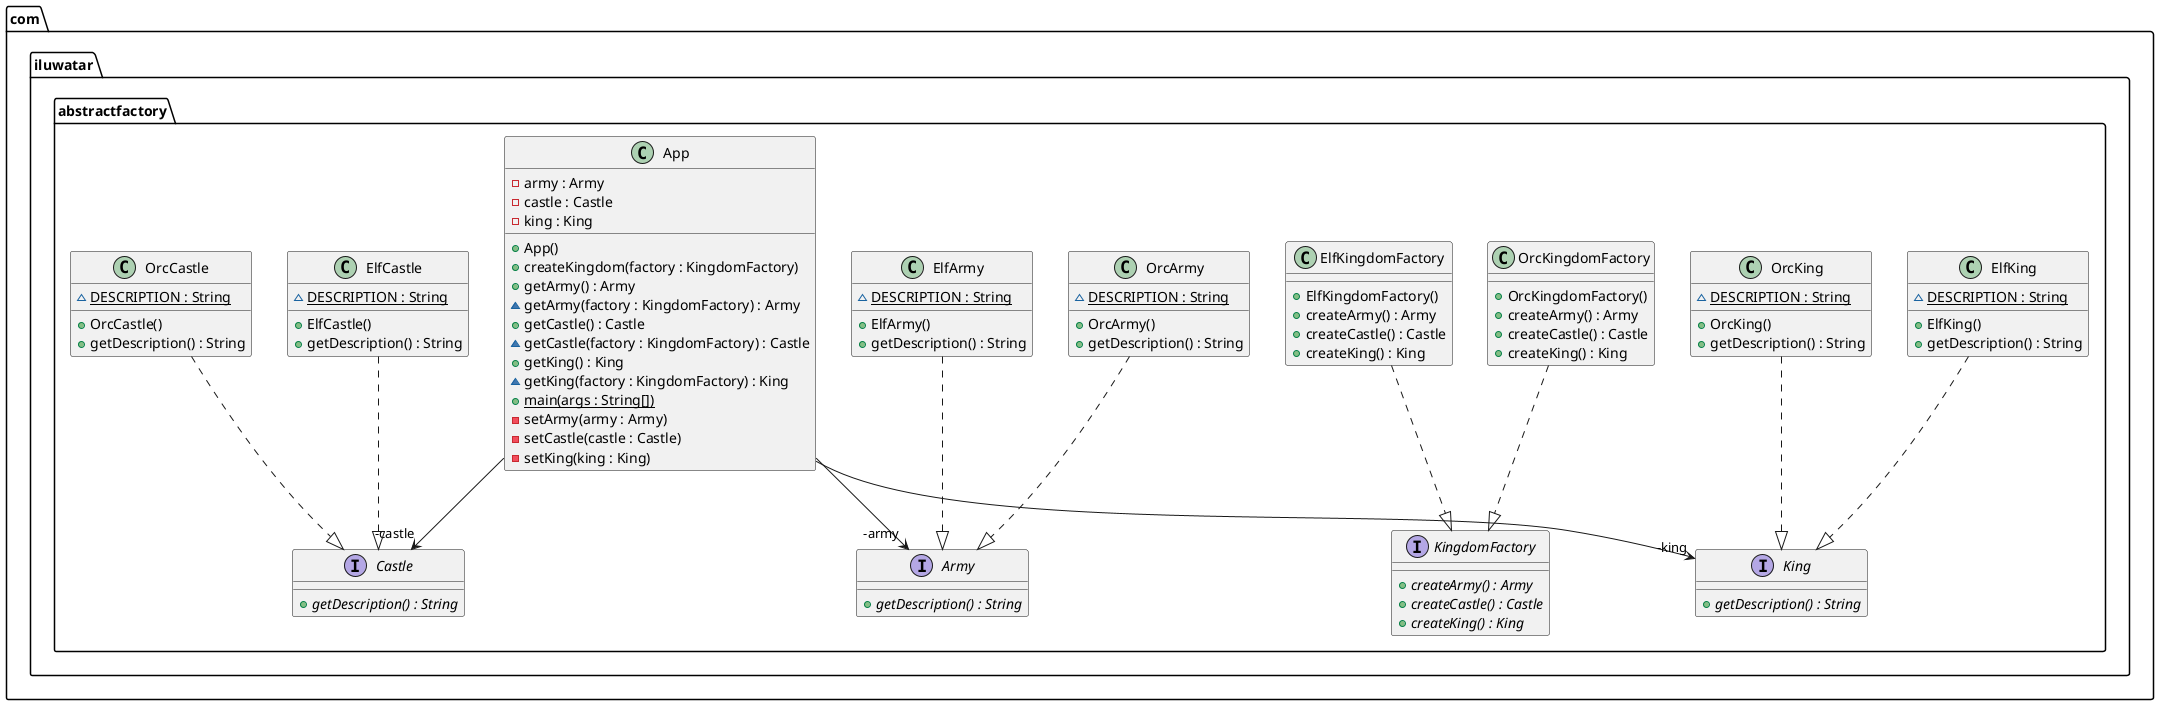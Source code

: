 @startuml
package com.iluwatar.abstractfactory {
  interface Castle {
    + getDescription() : String {abstract}
  }
  class OrcKingdomFactory {
    + OrcKingdomFactory()
    + createArmy() : Army
    + createCastle() : Castle
    + createKing() : King
  }
  class ElfKing {
    ~ DESCRIPTION : String {static}
    + ElfKing()
    + getDescription() : String
  }
  interface King {
    + getDescription() : String {abstract}
  }
  class App {
    - army : Army
    - castle : Castle
    - king : King
    + App()
    + createKingdom(factory : KingdomFactory)
    + getArmy() : Army
    ~ getArmy(factory : KingdomFactory) : Army
    + getCastle() : Castle
    ~ getCastle(factory : KingdomFactory) : Castle
    + getKing() : King
    ~ getKing(factory : KingdomFactory) : King
    + main(args : String[]) {static}
    - setArmy(army : Army)
    - setCastle(castle : Castle)
    - setKing(king : King)
  }
  class OrcKing {
    ~ DESCRIPTION : String {static}
    + OrcKing()
    + getDescription() : String
  }
  class ElfKingdomFactory {
    + ElfKingdomFactory()
    + createArmy() : Army
    + createCastle() : Castle
    + createKing() : King
  }
  interface Army {
    + getDescription() : String {abstract}
  }
  class OrcArmy {
    ~ DESCRIPTION : String {static}
    + OrcArmy()
    + getDescription() : String
  }
  interface KingdomFactory {
    + createArmy() : Army {abstract}
    + createCastle() : Castle {abstract}
    + createKing() : King {abstract}
  }
  class ElfArmy {
    ~ DESCRIPTION : String {static}
    + ElfArmy()
    + getDescription() : String
  }
  class ElfCastle {
    ~ DESCRIPTION : String {static}
    + ElfCastle()
    + getDescription() : String
  }
  class OrcCastle {
    ~ DESCRIPTION : String {static}
    + OrcCastle()
    + getDescription() : String
  }
}
App -->  "-castle" Castle
App -->  "-king" King
App -->  "-army" Army
OrcKingdomFactory ..|> KingdomFactory 
ElfKing ..|> King 
OrcKing ..|> King 
ElfKingdomFactory ..|> KingdomFactory 
OrcArmy ..|> Army 
ElfArmy ..|> Army 
ElfCastle ..|> Castle 
OrcCastle ..|> Castle 
@enduml